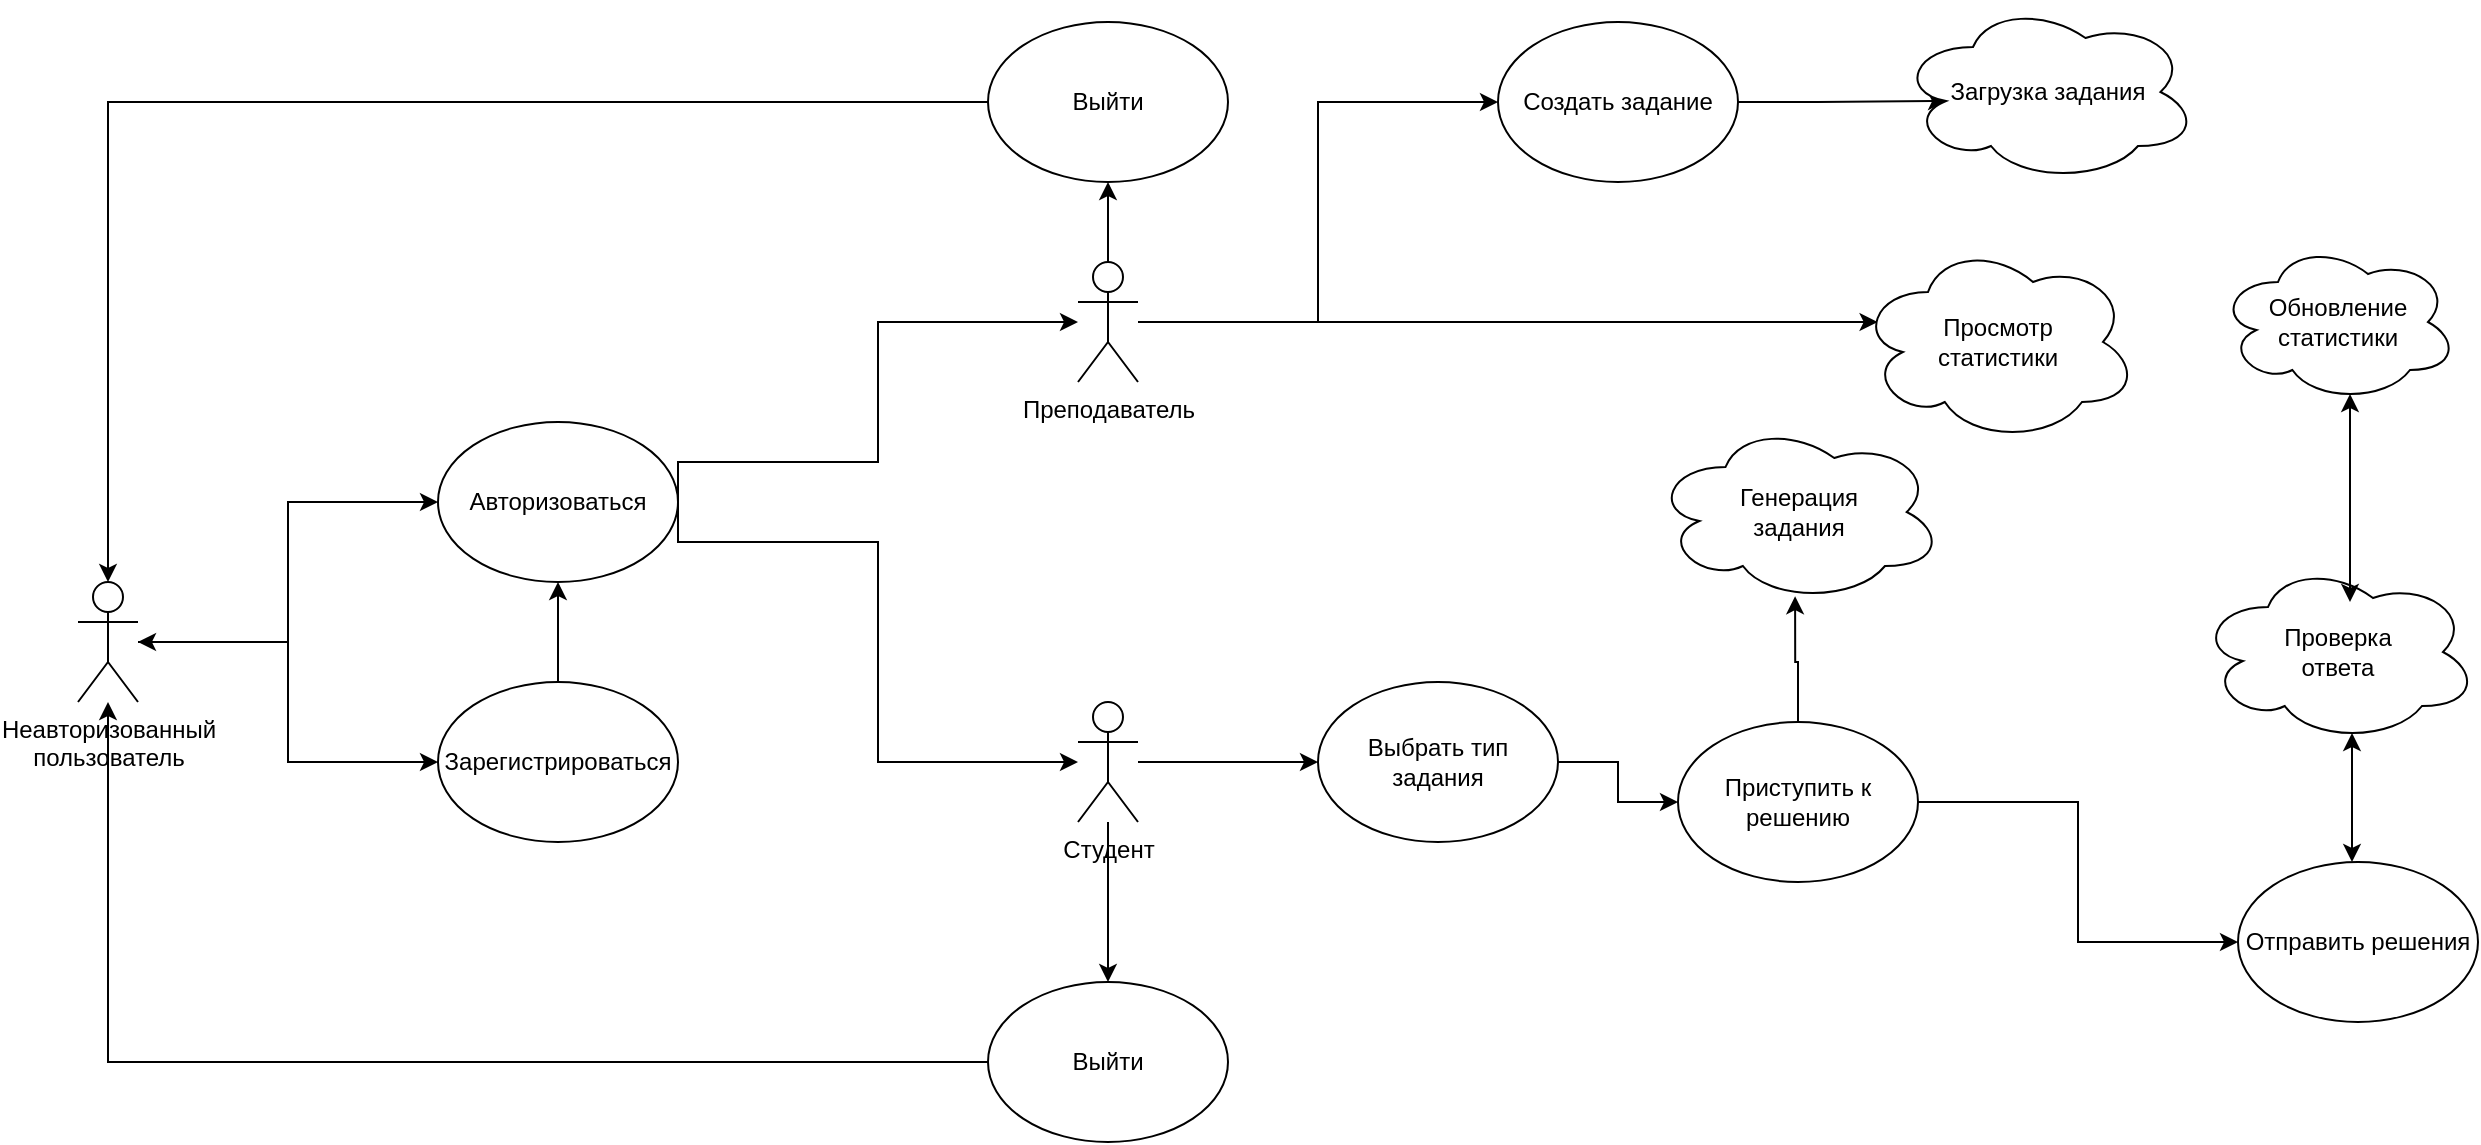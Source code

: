 <mxfile version="21.0.6" type="device"><diagram name="Страница 1" id="RaMFrJr9p9sD5RgwHP8L"><mxGraphModel dx="1400" dy="775" grid="1" gridSize="10" guides="1" tooltips="1" connect="1" arrows="1" fold="1" page="1" pageScale="1" pageWidth="4681" pageHeight="3300" math="0" shadow="0"><root><mxCell id="0"/><mxCell id="1" parent="0"/><mxCell id="YA1-2BVG5Wdw0q1FL4Ot-6" style="edgeStyle=orthogonalEdgeStyle;rounded=0;orthogonalLoop=1;jettySize=auto;html=1;entryX=0;entryY=0.5;entryDx=0;entryDy=0;" parent="1" source="YA1-2BVG5Wdw0q1FL4Ot-1" target="YA1-2BVG5Wdw0q1FL4Ot-4" edge="1"><mxGeometry relative="1" as="geometry"/></mxCell><mxCell id="YA1-2BVG5Wdw0q1FL4Ot-8" style="edgeStyle=orthogonalEdgeStyle;rounded=0;orthogonalLoop=1;jettySize=auto;html=1;startArrow=classic;startFill=1;" parent="1" source="YA1-2BVG5Wdw0q1FL4Ot-1" target="YA1-2BVG5Wdw0q1FL4Ot-3" edge="1"><mxGeometry relative="1" as="geometry"/></mxCell><mxCell id="YA1-2BVG5Wdw0q1FL4Ot-1" value="Неавторизованный &lt;br&gt;пользователь" style="shape=umlActor;verticalLabelPosition=bottom;verticalAlign=top;html=1;outlineConnect=0;" parent="1" vertex="1"><mxGeometry x="70" y="300" width="30" height="60" as="geometry"/></mxCell><mxCell id="YA1-2BVG5Wdw0q1FL4Ot-11" style="edgeStyle=orthogonalEdgeStyle;rounded=0;orthogonalLoop=1;jettySize=auto;html=1;" parent="1" target="YA1-2BVG5Wdw0q1FL4Ot-9" edge="1"><mxGeometry relative="1" as="geometry"><mxPoint x="370" y="260" as="sourcePoint"/><Array as="points"><mxPoint x="370" y="240"/><mxPoint x="470" y="240"/><mxPoint x="470" y="170"/></Array></mxGeometry></mxCell><mxCell id="YA1-2BVG5Wdw0q1FL4Ot-12" style="edgeStyle=orthogonalEdgeStyle;rounded=0;orthogonalLoop=1;jettySize=auto;html=1;exitX=1;exitY=0.5;exitDx=0;exitDy=0;" parent="1" source="YA1-2BVG5Wdw0q1FL4Ot-3" target="YA1-2BVG5Wdw0q1FL4Ot-10" edge="1"><mxGeometry relative="1" as="geometry"><Array as="points"><mxPoint x="370" y="280"/><mxPoint x="470" y="280"/><mxPoint x="470" y="390"/></Array></mxGeometry></mxCell><mxCell id="YA1-2BVG5Wdw0q1FL4Ot-3" value="Авторизоваться" style="ellipse;whiteSpace=wrap;html=1;" parent="1" vertex="1"><mxGeometry x="250" y="220" width="120" height="80" as="geometry"/></mxCell><mxCell id="YA1-2BVG5Wdw0q1FL4Ot-7" style="edgeStyle=orthogonalEdgeStyle;rounded=0;orthogonalLoop=1;jettySize=auto;html=1;" parent="1" source="YA1-2BVG5Wdw0q1FL4Ot-4" target="YA1-2BVG5Wdw0q1FL4Ot-3" edge="1"><mxGeometry relative="1" as="geometry"/></mxCell><mxCell id="YA1-2BVG5Wdw0q1FL4Ot-4" value="Зарегистрироваться" style="ellipse;whiteSpace=wrap;html=1;" parent="1" vertex="1"><mxGeometry x="250" y="350" width="120" height="80" as="geometry"/></mxCell><mxCell id="YA1-2BVG5Wdw0q1FL4Ot-15" style="edgeStyle=orthogonalEdgeStyle;rounded=0;orthogonalLoop=1;jettySize=auto;html=1;entryX=0.07;entryY=0.4;entryDx=0;entryDy=0;entryPerimeter=0;" parent="1" source="YA1-2BVG5Wdw0q1FL4Ot-9" target="YA1-2BVG5Wdw0q1FL4Ot-30" edge="1"><mxGeometry relative="1" as="geometry"><mxPoint x="640" y="210" as="targetPoint"/><Array as="points"><mxPoint x="870" y="170"/><mxPoint x="870" y="170"/></Array></mxGeometry></mxCell><mxCell id="tQocuAOWtRpjB-ZOCbQW-5" style="edgeStyle=orthogonalEdgeStyle;rounded=0;orthogonalLoop=1;jettySize=auto;html=1;entryX=0.5;entryY=1;entryDx=0;entryDy=0;" edge="1" parent="1" source="YA1-2BVG5Wdw0q1FL4Ot-9" target="tQocuAOWtRpjB-ZOCbQW-4"><mxGeometry relative="1" as="geometry"/></mxCell><mxCell id="tQocuAOWtRpjB-ZOCbQW-13" style="edgeStyle=orthogonalEdgeStyle;rounded=0;orthogonalLoop=1;jettySize=auto;html=1;entryX=0;entryY=0.5;entryDx=0;entryDy=0;" edge="1" parent="1" source="YA1-2BVG5Wdw0q1FL4Ot-9" target="tQocuAOWtRpjB-ZOCbQW-12"><mxGeometry relative="1" as="geometry"/></mxCell><mxCell id="YA1-2BVG5Wdw0q1FL4Ot-9" value="Преподаватель" style="shape=umlActor;verticalLabelPosition=bottom;verticalAlign=top;html=1;outlineConnect=0;" parent="1" vertex="1"><mxGeometry x="570" y="140" width="30" height="60" as="geometry"/></mxCell><mxCell id="YA1-2BVG5Wdw0q1FL4Ot-17" style="edgeStyle=orthogonalEdgeStyle;rounded=0;orthogonalLoop=1;jettySize=auto;html=1;" parent="1" source="YA1-2BVG5Wdw0q1FL4Ot-10" target="YA1-2BVG5Wdw0q1FL4Ot-16" edge="1"><mxGeometry relative="1" as="geometry"/></mxCell><mxCell id="tQocuAOWtRpjB-ZOCbQW-6" style="edgeStyle=orthogonalEdgeStyle;rounded=0;orthogonalLoop=1;jettySize=auto;html=1;" edge="1" parent="1" source="YA1-2BVG5Wdw0q1FL4Ot-10" target="tQocuAOWtRpjB-ZOCbQW-3"><mxGeometry relative="1" as="geometry"/></mxCell><mxCell id="YA1-2BVG5Wdw0q1FL4Ot-10" value="Студент" style="shape=umlActor;verticalLabelPosition=bottom;verticalAlign=top;html=1;outlineConnect=0;" parent="1" vertex="1"><mxGeometry x="570" y="360" width="30" height="60" as="geometry"/></mxCell><mxCell id="YA1-2BVG5Wdw0q1FL4Ot-19" value="" style="edgeStyle=orthogonalEdgeStyle;rounded=0;orthogonalLoop=1;jettySize=auto;html=1;" parent="1" source="YA1-2BVG5Wdw0q1FL4Ot-16" target="YA1-2BVG5Wdw0q1FL4Ot-18" edge="1"><mxGeometry relative="1" as="geometry"/></mxCell><mxCell id="YA1-2BVG5Wdw0q1FL4Ot-16" value="Выбрать тип задания" style="ellipse;whiteSpace=wrap;html=1;" parent="1" vertex="1"><mxGeometry x="690" y="350" width="120" height="80" as="geometry"/></mxCell><mxCell id="YA1-2BVG5Wdw0q1FL4Ot-28" style="edgeStyle=orthogonalEdgeStyle;rounded=0;orthogonalLoop=1;jettySize=auto;html=1;entryX=0;entryY=0.5;entryDx=0;entryDy=0;" parent="1" source="YA1-2BVG5Wdw0q1FL4Ot-18" target="YA1-2BVG5Wdw0q1FL4Ot-23" edge="1"><mxGeometry relative="1" as="geometry"/></mxCell><mxCell id="tQocuAOWtRpjB-ZOCbQW-11" style="edgeStyle=orthogonalEdgeStyle;rounded=0;orthogonalLoop=1;jettySize=auto;html=1;entryX=0.49;entryY=0.968;entryDx=0;entryDy=0;entryPerimeter=0;" edge="1" parent="1" source="YA1-2BVG5Wdw0q1FL4Ot-18" target="YA1-2BVG5Wdw0q1FL4Ot-21"><mxGeometry relative="1" as="geometry"/></mxCell><mxCell id="YA1-2BVG5Wdw0q1FL4Ot-18" value="Приступить к решению" style="ellipse;whiteSpace=wrap;html=1;" parent="1" vertex="1"><mxGeometry x="870" y="370" width="120" height="80" as="geometry"/></mxCell><mxCell id="YA1-2BVG5Wdw0q1FL4Ot-21" value="Генерация &lt;br&gt;задания" style="ellipse;shape=cloud;whiteSpace=wrap;html=1;" parent="1" vertex="1"><mxGeometry x="857.5" y="220" width="145" height="90" as="geometry"/></mxCell><mxCell id="YA1-2BVG5Wdw0q1FL4Ot-23" value="Отправить решения" style="ellipse;whiteSpace=wrap;html=1;" parent="1" vertex="1"><mxGeometry x="1150" y="440" width="120" height="80" as="geometry"/></mxCell><mxCell id="YA1-2BVG5Wdw0q1FL4Ot-24" value="Проверка &lt;br&gt;ответа" style="ellipse;shape=cloud;whiteSpace=wrap;html=1;" parent="1" vertex="1"><mxGeometry x="1130" y="290" width="140" height="90" as="geometry"/></mxCell><mxCell id="YA1-2BVG5Wdw0q1FL4Ot-27" value="" style="endArrow=classic;startArrow=classic;html=1;rounded=0;entryX=0.55;entryY=0.95;entryDx=0;entryDy=0;entryPerimeter=0;" parent="1" target="YA1-2BVG5Wdw0q1FL4Ot-24" edge="1"><mxGeometry width="50" height="50" relative="1" as="geometry"><mxPoint x="1207" y="440" as="sourcePoint"/><mxPoint x="1200" y="370" as="targetPoint"/><Array as="points"/></mxGeometry></mxCell><mxCell id="YA1-2BVG5Wdw0q1FL4Ot-30" value="Просмотр &lt;br&gt;статистики" style="ellipse;shape=cloud;whiteSpace=wrap;html=1;" parent="1" vertex="1"><mxGeometry x="960" y="130" width="140" height="100" as="geometry"/></mxCell><mxCell id="YA1-2BVG5Wdw0q1FL4Ot-31" value="Обновление статистики" style="ellipse;shape=cloud;whiteSpace=wrap;html=1;" parent="1" vertex="1"><mxGeometry x="1140" y="130" width="120" height="80" as="geometry"/></mxCell><mxCell id="YA1-2BVG5Wdw0q1FL4Ot-34" value="" style="endArrow=classic;startArrow=classic;html=1;rounded=0;entryX=0.55;entryY=0.95;entryDx=0;entryDy=0;entryPerimeter=0;" parent="1" target="YA1-2BVG5Wdw0q1FL4Ot-31" edge="1"><mxGeometry width="50" height="50" relative="1" as="geometry"><mxPoint x="1206" y="310" as="sourcePoint"/><mxPoint x="1270" y="250" as="targetPoint"/></mxGeometry></mxCell><mxCell id="tQocuAOWtRpjB-ZOCbQW-9" style="edgeStyle=orthogonalEdgeStyle;rounded=0;orthogonalLoop=1;jettySize=auto;html=1;" edge="1" parent="1" source="tQocuAOWtRpjB-ZOCbQW-3" target="YA1-2BVG5Wdw0q1FL4Ot-1"><mxGeometry relative="1" as="geometry"/></mxCell><mxCell id="tQocuAOWtRpjB-ZOCbQW-3" value="Выйти" style="ellipse;whiteSpace=wrap;html=1;" vertex="1" parent="1"><mxGeometry x="525" y="500" width="120" height="80" as="geometry"/></mxCell><mxCell id="tQocuAOWtRpjB-ZOCbQW-8" style="edgeStyle=orthogonalEdgeStyle;rounded=0;orthogonalLoop=1;jettySize=auto;html=1;exitX=0;exitY=0.5;exitDx=0;exitDy=0;entryX=0.5;entryY=0;entryDx=0;entryDy=0;entryPerimeter=0;" edge="1" parent="1" source="tQocuAOWtRpjB-ZOCbQW-4" target="YA1-2BVG5Wdw0q1FL4Ot-1"><mxGeometry relative="1" as="geometry"/></mxCell><mxCell id="tQocuAOWtRpjB-ZOCbQW-4" value="Выйти" style="ellipse;whiteSpace=wrap;html=1;" vertex="1" parent="1"><mxGeometry x="525" y="20" width="120" height="80" as="geometry"/></mxCell><mxCell id="tQocuAOWtRpjB-ZOCbQW-15" style="edgeStyle=orthogonalEdgeStyle;rounded=0;orthogonalLoop=1;jettySize=auto;html=1;entryX=0.16;entryY=0.55;entryDx=0;entryDy=0;entryPerimeter=0;" edge="1" parent="1" source="tQocuAOWtRpjB-ZOCbQW-12" target="tQocuAOWtRpjB-ZOCbQW-14"><mxGeometry relative="1" as="geometry"/></mxCell><mxCell id="tQocuAOWtRpjB-ZOCbQW-12" value="Создать задание" style="ellipse;whiteSpace=wrap;html=1;" vertex="1" parent="1"><mxGeometry x="780" y="20" width="120" height="80" as="geometry"/></mxCell><mxCell id="tQocuAOWtRpjB-ZOCbQW-14" value="Загрузка задания" style="ellipse;shape=cloud;whiteSpace=wrap;html=1;" vertex="1" parent="1"><mxGeometry x="980" y="10" width="150" height="90" as="geometry"/></mxCell></root></mxGraphModel></diagram></mxfile>